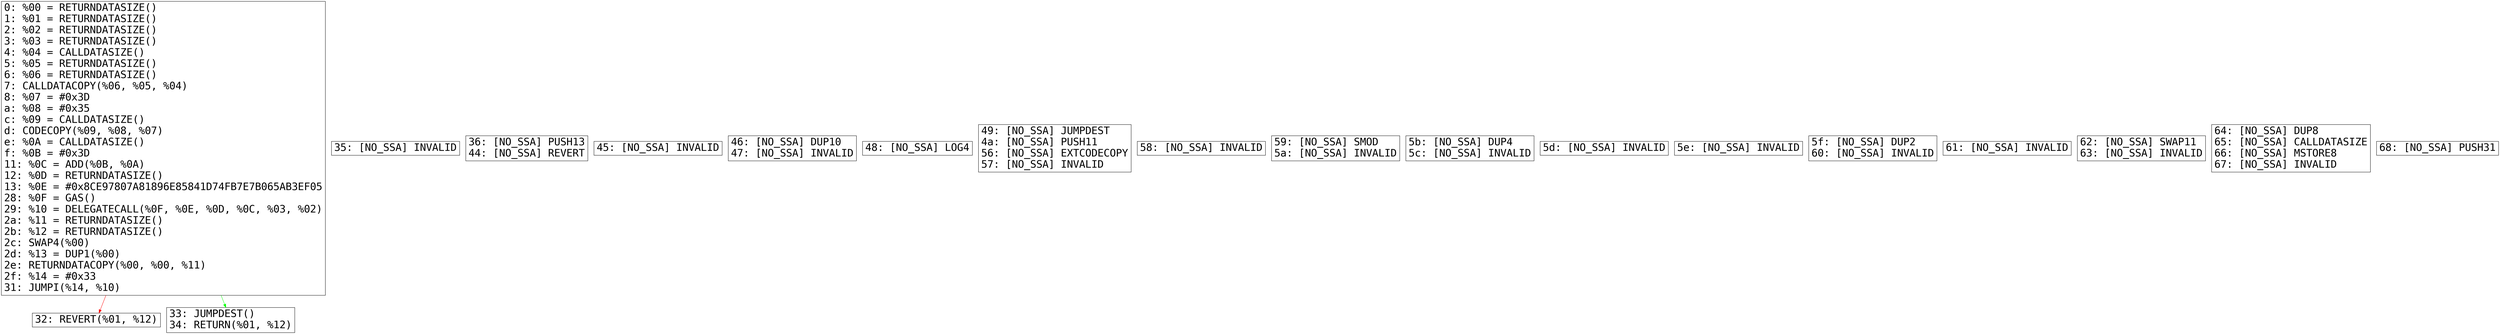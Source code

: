 digraph "graph.cfg.gv" {
	subgraph global {
		node [fontname=Courier fontsize=30.0 rank=same shape=box]
		block_0 [label="0: %00 = RETURNDATASIZE()\l1: %01 = RETURNDATASIZE()\l2: %02 = RETURNDATASIZE()\l3: %03 = RETURNDATASIZE()\l4: %04 = CALLDATASIZE()\l5: %05 = RETURNDATASIZE()\l6: %06 = RETURNDATASIZE()\l7: CALLDATACOPY(%06, %05, %04)\l8: %07 = #0x3D\la: %08 = #0x35\lc: %09 = CALLDATASIZE()\ld: CODECOPY(%09, %08, %07)\le: %0A = CALLDATASIZE()\lf: %0B = #0x3D\l11: %0C = ADD(%0B, %0A)\l12: %0D = RETURNDATASIZE()\l13: %0E = #0x8CE97807A81896E85841D74FB7E7B065AB3EF05\l28: %0F = GAS()\l29: %10 = DELEGATECALL(%0F, %0E, %0D, %0C, %03, %02)\l2a: %11 = RETURNDATASIZE()\l2b: %12 = RETURNDATASIZE()\l2c: SWAP4(%00)\l2d: %13 = DUP1(%00)\l2e: RETURNDATACOPY(%00, %00, %11)\l2f: %14 = #0x33\l31: JUMPI(%14, %10)\l"]
		block_32 [label="32: REVERT(%01, %12)\l"]
		block_33 [label="33: JUMPDEST()\l34: RETURN(%01, %12)\l"]
		block_35 [label="35: [NO_SSA] INVALID\l"]
		block_36 [label="36: [NO_SSA] PUSH13\l44: [NO_SSA] REVERT\l"]
		block_45 [label="45: [NO_SSA] INVALID\l"]
		block_46 [label="46: [NO_SSA] DUP10\l47: [NO_SSA] INVALID\l"]
		block_48 [label="48: [NO_SSA] LOG4\l"]
		block_49 [label="49: [NO_SSA] JUMPDEST\l4a: [NO_SSA] PUSH11\l56: [NO_SSA] EXTCODECOPY\l57: [NO_SSA] INVALID\l"]
		block_58 [label="58: [NO_SSA] INVALID\l"]
		block_59 [label="59: [NO_SSA] SMOD\l5a: [NO_SSA] INVALID\l"]
		block_5b [label="5b: [NO_SSA] DUP4\l5c: [NO_SSA] INVALID\l"]
		block_5d [label="5d: [NO_SSA] INVALID\l"]
		block_5e [label="5e: [NO_SSA] INVALID\l"]
		block_5f [label="5f: [NO_SSA] DUP2\l60: [NO_SSA] INVALID\l"]
		block_61 [label="61: [NO_SSA] INVALID\l"]
		block_62 [label="62: [NO_SSA] SWAP11\l63: [NO_SSA] INVALID\l"]
		block_64 [label="64: [NO_SSA] DUP8\l65: [NO_SSA] CALLDATASIZE\l66: [NO_SSA] MSTORE8\l67: [NO_SSA] INVALID\l"]
		block_68 [label="68: [NO_SSA] PUSH31\l"]
	}
	block_0 -> block_32 [color=red]
	block_0 -> block_33 [color=green]
}
